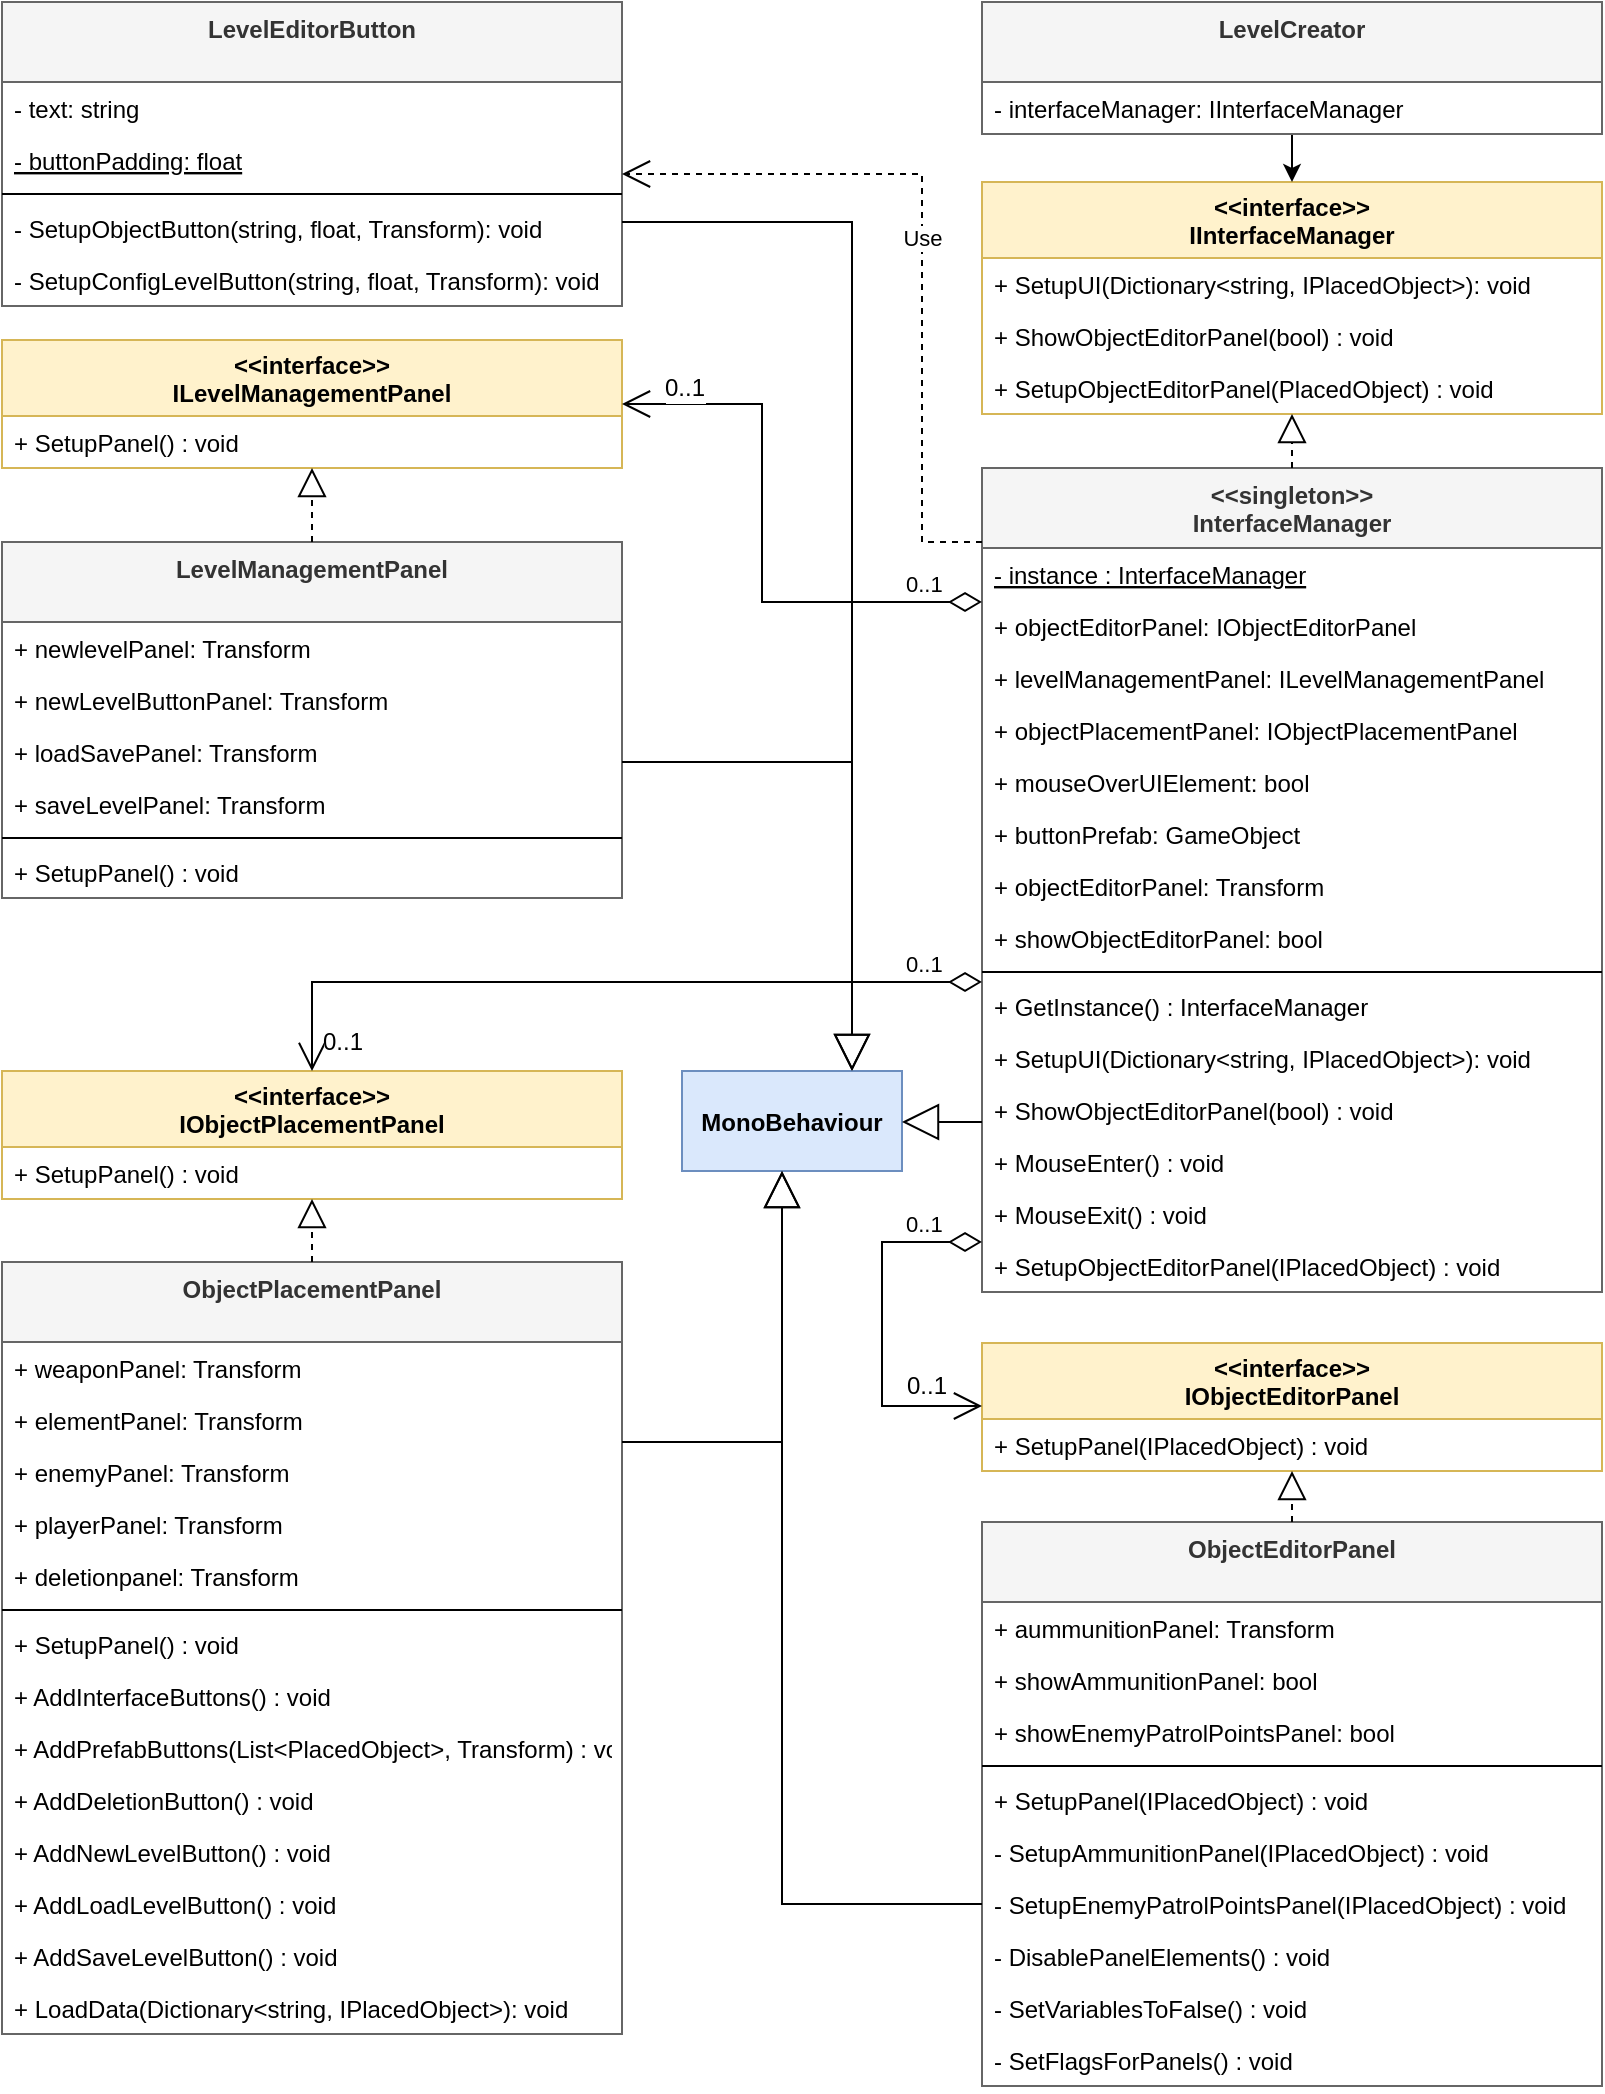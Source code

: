 <mxfile version="12.2.3" type="device" pages="1"><diagram id="2gwkaVZjPi_cPAHTDxOQ" name="Page-1"><mxGraphModel dx="4730" dy="1937" grid="1" gridSize="10" guides="1" tooltips="1" connect="1" arrows="1" fold="1" page="1" pageScale="1" pageWidth="827" pageHeight="1169" math="0" shadow="0"><root><mxCell id="0"/><mxCell id="1" parent="0"/><mxCell id="iu6-gGE0GDNMxL2MqxVM-4" value="&lt;&lt;singleton&gt;&gt;&#xA;InterfaceManager" style="swimlane;fontStyle=1;align=center;verticalAlign=top;childLayout=stackLayout;horizontal=1;startSize=40;horizontalStack=0;resizeParent=1;resizeParentMax=0;resizeLast=0;collapsible=1;marginBottom=0;fillColor=#f5f5f5;strokeColor=#666666;fontColor=#333333;" parent="1" vertex="1"><mxGeometry x="-2800" y="-927" width="310" height="412" as="geometry"/></mxCell><mxCell id="iu6-gGE0GDNMxL2MqxVM-5" value="- instance : InterfaceManager" style="text;align=left;verticalAlign=top;spacingLeft=4;spacingRight=4;overflow=hidden;rotatable=0;points=[[0,0.5],[1,0.5]];portConstraint=eastwest;fontStyle=4" parent="iu6-gGE0GDNMxL2MqxVM-4" vertex="1"><mxGeometry y="40" width="310" height="26" as="geometry"/></mxCell><mxCell id="iu6-gGE0GDNMxL2MqxVM-6" value="+ objectEditorPanel: IObjectEditorPanel" style="text;align=left;verticalAlign=top;spacingLeft=4;spacingRight=4;overflow=hidden;rotatable=0;points=[[0,0.5],[1,0.5]];portConstraint=eastwest;" parent="iu6-gGE0GDNMxL2MqxVM-4" vertex="1"><mxGeometry y="66" width="310" height="26" as="geometry"/></mxCell><mxCell id="iu6-gGE0GDNMxL2MqxVM-7" value="+ levelManagementPanel: ILevelManagementPanel" style="text;align=left;verticalAlign=top;spacingLeft=4;spacingRight=4;overflow=hidden;rotatable=0;points=[[0,0.5],[1,0.5]];portConstraint=eastwest;" parent="iu6-gGE0GDNMxL2MqxVM-4" vertex="1"><mxGeometry y="92" width="310" height="26" as="geometry"/></mxCell><mxCell id="iu6-gGE0GDNMxL2MqxVM-8" value="+ objectPlacementPanel: IObjectPlacementPanel" style="text;align=left;verticalAlign=top;spacingLeft=4;spacingRight=4;overflow=hidden;rotatable=0;points=[[0,0.5],[1,0.5]];portConstraint=eastwest;" parent="iu6-gGE0GDNMxL2MqxVM-4" vertex="1"><mxGeometry y="118" width="310" height="26" as="geometry"/></mxCell><mxCell id="iu6-gGE0GDNMxL2MqxVM-9" value="+ mouseOverUIElement: bool" style="text;align=left;verticalAlign=top;spacingLeft=4;spacingRight=4;overflow=hidden;rotatable=0;points=[[0,0.5],[1,0.5]];portConstraint=eastwest;" parent="iu6-gGE0GDNMxL2MqxVM-4" vertex="1"><mxGeometry y="144" width="310" height="26" as="geometry"/></mxCell><mxCell id="iu6-gGE0GDNMxL2MqxVM-10" value="+ buttonPrefab: GameObject" style="text;align=left;verticalAlign=top;spacingLeft=4;spacingRight=4;overflow=hidden;rotatable=0;points=[[0,0.5],[1,0.5]];portConstraint=eastwest;" parent="iu6-gGE0GDNMxL2MqxVM-4" vertex="1"><mxGeometry y="170" width="310" height="26" as="geometry"/></mxCell><mxCell id="iu6-gGE0GDNMxL2MqxVM-11" value="+ objectEditorPanel: Transform" style="text;align=left;verticalAlign=top;spacingLeft=4;spacingRight=4;overflow=hidden;rotatable=0;points=[[0,0.5],[1,0.5]];portConstraint=eastwest;" parent="iu6-gGE0GDNMxL2MqxVM-4" vertex="1"><mxGeometry y="196" width="310" height="26" as="geometry"/></mxCell><mxCell id="iu6-gGE0GDNMxL2MqxVM-12" value="+ showObjectEditorPanel: bool" style="text;align=left;verticalAlign=top;spacingLeft=4;spacingRight=4;overflow=hidden;rotatable=0;points=[[0,0.5],[1,0.5]];portConstraint=eastwest;" parent="iu6-gGE0GDNMxL2MqxVM-4" vertex="1"><mxGeometry y="222" width="310" height="26" as="geometry"/></mxCell><mxCell id="iu6-gGE0GDNMxL2MqxVM-13" value="" style="line;strokeWidth=1;fillColor=none;align=left;verticalAlign=middle;spacingTop=-1;spacingLeft=3;spacingRight=3;rotatable=0;labelPosition=right;points=[];portConstraint=eastwest;" parent="iu6-gGE0GDNMxL2MqxVM-4" vertex="1"><mxGeometry y="248" width="310" height="8" as="geometry"/></mxCell><mxCell id="iu6-gGE0GDNMxL2MqxVM-14" value="+ GetInstance() : InterfaceManager" style="text;align=left;verticalAlign=top;spacingLeft=4;spacingRight=4;overflow=hidden;rotatable=0;points=[[0,0.5],[1,0.5]];portConstraint=eastwest;" parent="iu6-gGE0GDNMxL2MqxVM-4" vertex="1"><mxGeometry y="256" width="310" height="26" as="geometry"/></mxCell><mxCell id="iu6-gGE0GDNMxL2MqxVM-15" value="+ SetupUI(Dictionary&lt;string, IPlacedObject&gt;): void" style="text;align=left;verticalAlign=top;spacingLeft=4;spacingRight=4;overflow=hidden;rotatable=0;points=[[0,0.5],[1,0.5]];portConstraint=eastwest;" parent="iu6-gGE0GDNMxL2MqxVM-4" vertex="1"><mxGeometry y="282" width="310" height="26" as="geometry"/></mxCell><mxCell id="iu6-gGE0GDNMxL2MqxVM-16" value="+ ShowObjectEditorPanel(bool) : void" style="text;align=left;verticalAlign=top;spacingLeft=4;spacingRight=4;overflow=hidden;rotatable=0;points=[[0,0.5],[1,0.5]];portConstraint=eastwest;" parent="iu6-gGE0GDNMxL2MqxVM-4" vertex="1"><mxGeometry y="308" width="310" height="26" as="geometry"/></mxCell><mxCell id="iu6-gGE0GDNMxL2MqxVM-17" value="+ MouseEnter() : void" style="text;align=left;verticalAlign=top;spacingLeft=4;spacingRight=4;overflow=hidden;rotatable=0;points=[[0,0.5],[1,0.5]];portConstraint=eastwest;" parent="iu6-gGE0GDNMxL2MqxVM-4" vertex="1"><mxGeometry y="334" width="310" height="26" as="geometry"/></mxCell><mxCell id="iu6-gGE0GDNMxL2MqxVM-18" value="+ MouseExit() : void" style="text;align=left;verticalAlign=top;spacingLeft=4;spacingRight=4;overflow=hidden;rotatable=0;points=[[0,0.5],[1,0.5]];portConstraint=eastwest;" parent="iu6-gGE0GDNMxL2MqxVM-4" vertex="1"><mxGeometry y="360" width="310" height="26" as="geometry"/></mxCell><mxCell id="iu6-gGE0GDNMxL2MqxVM-97" value="+ SetupObjectEditorPanel(IPlacedObject) : void" style="text;align=left;verticalAlign=top;spacingLeft=4;spacingRight=4;overflow=hidden;rotatable=0;points=[[0,0.5],[1,0.5]];portConstraint=eastwest;" parent="iu6-gGE0GDNMxL2MqxVM-4" vertex="1"><mxGeometry y="386" width="310" height="26" as="geometry"/></mxCell><mxCell id="iu6-gGE0GDNMxL2MqxVM-19" value="LevelEditorButton" style="swimlane;fontStyle=1;align=center;verticalAlign=top;childLayout=stackLayout;horizontal=1;startSize=40;horizontalStack=0;resizeParent=1;resizeParentMax=0;resizeLast=0;collapsible=1;marginBottom=0;fillColor=#f5f5f5;strokeColor=#666666;fontColor=#333333;" parent="1" vertex="1"><mxGeometry x="-3290" y="-1160" width="310" height="152" as="geometry"/></mxCell><mxCell id="iu6-gGE0GDNMxL2MqxVM-20" value="- text: string" style="text;align=left;verticalAlign=top;spacingLeft=4;spacingRight=4;overflow=hidden;rotatable=0;points=[[0,0.5],[1,0.5]];portConstraint=eastwest;" parent="iu6-gGE0GDNMxL2MqxVM-19" vertex="1"><mxGeometry y="40" width="310" height="26" as="geometry"/></mxCell><mxCell id="iu6-gGE0GDNMxL2MqxVM-21" value="- buttonPadding: float" style="text;align=left;verticalAlign=top;spacingLeft=4;spacingRight=4;overflow=hidden;rotatable=0;points=[[0,0.5],[1,0.5]];portConstraint=eastwest;fontStyle=4" parent="iu6-gGE0GDNMxL2MqxVM-19" vertex="1"><mxGeometry y="66" width="310" height="26" as="geometry"/></mxCell><mxCell id="iu6-gGE0GDNMxL2MqxVM-22" value="" style="line;strokeWidth=1;fillColor=none;align=left;verticalAlign=middle;spacingTop=-1;spacingLeft=3;spacingRight=3;rotatable=0;labelPosition=right;points=[];portConstraint=eastwest;" parent="iu6-gGE0GDNMxL2MqxVM-19" vertex="1"><mxGeometry y="92" width="310" height="8" as="geometry"/></mxCell><mxCell id="iu6-gGE0GDNMxL2MqxVM-23" value="- SetupObjectButton(string, float, Transform): void" style="text;align=left;verticalAlign=top;spacingLeft=4;spacingRight=4;overflow=hidden;rotatable=0;points=[[0,0.5],[1,0.5]];portConstraint=eastwest;fontStyle=0" parent="iu6-gGE0GDNMxL2MqxVM-19" vertex="1"><mxGeometry y="100" width="310" height="26" as="geometry"/></mxCell><mxCell id="iu6-gGE0GDNMxL2MqxVM-24" value="- SetupConfigLevelButton(string, float, Transform): void" style="text;align=left;verticalAlign=top;spacingLeft=4;spacingRight=4;overflow=hidden;rotatable=0;points=[[0,0.5],[1,0.5]];portConstraint=eastwest;fontStyle=0" parent="iu6-gGE0GDNMxL2MqxVM-19" vertex="1"><mxGeometry y="126" width="310" height="26" as="geometry"/></mxCell><mxCell id="iu6-gGE0GDNMxL2MqxVM-28" value="ObjectEditorPanel" style="swimlane;fontStyle=1;align=center;verticalAlign=top;childLayout=stackLayout;horizontal=1;startSize=40;horizontalStack=0;resizeParent=1;resizeParentMax=0;resizeLast=0;collapsible=1;marginBottom=0;fillColor=#f5f5f5;strokeColor=#666666;fontColor=#333333;" parent="1" vertex="1"><mxGeometry x="-2800" y="-400" width="310" height="282" as="geometry"/></mxCell><mxCell id="iu6-gGE0GDNMxL2MqxVM-29" value="+ aummunitionPanel: Transform" style="text;align=left;verticalAlign=top;spacingLeft=4;spacingRight=4;overflow=hidden;rotatable=0;points=[[0,0.5],[1,0.5]];portConstraint=eastwest;" parent="iu6-gGE0GDNMxL2MqxVM-28" vertex="1"><mxGeometry y="40" width="310" height="26" as="geometry"/></mxCell><mxCell id="iu6-gGE0GDNMxL2MqxVM-30" value="+ showAmmunitionPanel: bool" style="text;align=left;verticalAlign=top;spacingLeft=4;spacingRight=4;overflow=hidden;rotatable=0;points=[[0,0.5],[1,0.5]];portConstraint=eastwest;" parent="iu6-gGE0GDNMxL2MqxVM-28" vertex="1"><mxGeometry y="66" width="310" height="26" as="geometry"/></mxCell><mxCell id="iu6-gGE0GDNMxL2MqxVM-31" value="+ showEnemyPatrolPointsPanel: bool" style="text;align=left;verticalAlign=top;spacingLeft=4;spacingRight=4;overflow=hidden;rotatable=0;points=[[0,0.5],[1,0.5]];portConstraint=eastwest;" parent="iu6-gGE0GDNMxL2MqxVM-28" vertex="1"><mxGeometry y="92" width="310" height="26" as="geometry"/></mxCell><mxCell id="iu6-gGE0GDNMxL2MqxVM-32" value="" style="line;strokeWidth=1;fillColor=none;align=left;verticalAlign=middle;spacingTop=-1;spacingLeft=3;spacingRight=3;rotatable=0;labelPosition=right;points=[];portConstraint=eastwest;" parent="iu6-gGE0GDNMxL2MqxVM-28" vertex="1"><mxGeometry y="118" width="310" height="8" as="geometry"/></mxCell><mxCell id="iu6-gGE0GDNMxL2MqxVM-33" value="+ SetupPanel(IPlacedObject) : void" style="text;align=left;verticalAlign=top;spacingLeft=4;spacingRight=4;overflow=hidden;rotatable=0;points=[[0,0.5],[1,0.5]];portConstraint=eastwest;" parent="iu6-gGE0GDNMxL2MqxVM-28" vertex="1"><mxGeometry y="126" width="310" height="26" as="geometry"/></mxCell><mxCell id="iu6-gGE0GDNMxL2MqxVM-34" value="- SetupAmmunitionPanel(IPlacedObject) : void" style="text;align=left;verticalAlign=top;spacingLeft=4;spacingRight=4;overflow=hidden;rotatable=0;points=[[0,0.5],[1,0.5]];portConstraint=eastwest;" parent="iu6-gGE0GDNMxL2MqxVM-28" vertex="1"><mxGeometry y="152" width="310" height="26" as="geometry"/></mxCell><mxCell id="iu6-gGE0GDNMxL2MqxVM-35" value="- SetupEnemyPatrolPointsPanel(IPlacedObject) : void" style="text;align=left;verticalAlign=top;spacingLeft=4;spacingRight=4;overflow=hidden;rotatable=0;points=[[0,0.5],[1,0.5]];portConstraint=eastwest;" parent="iu6-gGE0GDNMxL2MqxVM-28" vertex="1"><mxGeometry y="178" width="310" height="26" as="geometry"/></mxCell><mxCell id="iu6-gGE0GDNMxL2MqxVM-36" value="- DisablePanelElements() : void" style="text;align=left;verticalAlign=top;spacingLeft=4;spacingRight=4;overflow=hidden;rotatable=0;points=[[0,0.5],[1,0.5]];portConstraint=eastwest;" parent="iu6-gGE0GDNMxL2MqxVM-28" vertex="1"><mxGeometry y="204" width="310" height="26" as="geometry"/></mxCell><mxCell id="iu6-gGE0GDNMxL2MqxVM-37" value="- SetVariablesToFalse() : void" style="text;align=left;verticalAlign=top;spacingLeft=4;spacingRight=4;overflow=hidden;rotatable=0;points=[[0,0.5],[1,0.5]];portConstraint=eastwest;" parent="iu6-gGE0GDNMxL2MqxVM-28" vertex="1"><mxGeometry y="230" width="310" height="26" as="geometry"/></mxCell><mxCell id="iu6-gGE0GDNMxL2MqxVM-38" value="- SetFlagsForPanels() : void" style="text;align=left;verticalAlign=top;spacingLeft=4;spacingRight=4;overflow=hidden;rotatable=0;points=[[0,0.5],[1,0.5]];portConstraint=eastwest;" parent="iu6-gGE0GDNMxL2MqxVM-28" vertex="1"><mxGeometry y="256" width="310" height="26" as="geometry"/></mxCell><mxCell id="iu6-gGE0GDNMxL2MqxVM-39" value="ObjectPlacementPanel" style="swimlane;fontStyle=1;align=center;verticalAlign=top;childLayout=stackLayout;horizontal=1;startSize=40;horizontalStack=0;resizeParent=1;resizeParentMax=0;resizeLast=0;collapsible=1;marginBottom=0;fillColor=#f5f5f5;strokeColor=#666666;fontColor=#333333;" parent="1" vertex="1"><mxGeometry x="-3290" y="-530" width="310" height="386" as="geometry"/></mxCell><mxCell id="iu6-gGE0GDNMxL2MqxVM-40" value="+ weaponPanel: Transform" style="text;align=left;verticalAlign=top;spacingLeft=4;spacingRight=4;overflow=hidden;rotatable=0;points=[[0,0.5],[1,0.5]];portConstraint=eastwest;" parent="iu6-gGE0GDNMxL2MqxVM-39" vertex="1"><mxGeometry y="40" width="310" height="26" as="geometry"/></mxCell><mxCell id="iu6-gGE0GDNMxL2MqxVM-41" value="+ elementPanel: Transform" style="text;align=left;verticalAlign=top;spacingLeft=4;spacingRight=4;overflow=hidden;rotatable=0;points=[[0,0.5],[1,0.5]];portConstraint=eastwest;" parent="iu6-gGE0GDNMxL2MqxVM-39" vertex="1"><mxGeometry y="66" width="310" height="26" as="geometry"/></mxCell><mxCell id="iu6-gGE0GDNMxL2MqxVM-42" value="+ enemyPanel: Transform" style="text;align=left;verticalAlign=top;spacingLeft=4;spacingRight=4;overflow=hidden;rotatable=0;points=[[0,0.5],[1,0.5]];portConstraint=eastwest;" parent="iu6-gGE0GDNMxL2MqxVM-39" vertex="1"><mxGeometry y="92" width="310" height="26" as="geometry"/></mxCell><mxCell id="iu6-gGE0GDNMxL2MqxVM-43" value="+ playerPanel: Transform" style="text;align=left;verticalAlign=top;spacingLeft=4;spacingRight=4;overflow=hidden;rotatable=0;points=[[0,0.5],[1,0.5]];portConstraint=eastwest;" parent="iu6-gGE0GDNMxL2MqxVM-39" vertex="1"><mxGeometry y="118" width="310" height="26" as="geometry"/></mxCell><mxCell id="iu6-gGE0GDNMxL2MqxVM-44" value="+ deletionpanel: Transform" style="text;align=left;verticalAlign=top;spacingLeft=4;spacingRight=4;overflow=hidden;rotatable=0;points=[[0,0.5],[1,0.5]];portConstraint=eastwest;" parent="iu6-gGE0GDNMxL2MqxVM-39" vertex="1"><mxGeometry y="144" width="310" height="26" as="geometry"/></mxCell><mxCell id="iu6-gGE0GDNMxL2MqxVM-45" value="" style="line;strokeWidth=1;fillColor=none;align=left;verticalAlign=middle;spacingTop=-1;spacingLeft=3;spacingRight=3;rotatable=0;labelPosition=right;points=[];portConstraint=eastwest;" parent="iu6-gGE0GDNMxL2MqxVM-39" vertex="1"><mxGeometry y="170" width="310" height="8" as="geometry"/></mxCell><mxCell id="iu6-gGE0GDNMxL2MqxVM-46" value="+ SetupPanel() : void" style="text;align=left;verticalAlign=top;spacingLeft=4;spacingRight=4;overflow=hidden;rotatable=0;points=[[0,0.5],[1,0.5]];portConstraint=eastwest;" parent="iu6-gGE0GDNMxL2MqxVM-39" vertex="1"><mxGeometry y="178" width="310" height="26" as="geometry"/></mxCell><mxCell id="iu6-gGE0GDNMxL2MqxVM-47" value="+ AddInterfaceButtons() : void" style="text;align=left;verticalAlign=top;spacingLeft=4;spacingRight=4;overflow=hidden;rotatable=0;points=[[0,0.5],[1,0.5]];portConstraint=eastwest;" parent="iu6-gGE0GDNMxL2MqxVM-39" vertex="1"><mxGeometry y="204" width="310" height="26" as="geometry"/></mxCell><mxCell id="iu6-gGE0GDNMxL2MqxVM-48" value="+ AddPrefabButtons(List&lt;PlacedObject&gt;, Transform) : void" style="text;align=left;verticalAlign=top;spacingLeft=4;spacingRight=4;overflow=hidden;rotatable=0;points=[[0,0.5],[1,0.5]];portConstraint=eastwest;" parent="iu6-gGE0GDNMxL2MqxVM-39" vertex="1"><mxGeometry y="230" width="310" height="26" as="geometry"/></mxCell><mxCell id="iu6-gGE0GDNMxL2MqxVM-49" value="+ AddDeletionButton() : void" style="text;align=left;verticalAlign=top;spacingLeft=4;spacingRight=4;overflow=hidden;rotatable=0;points=[[0,0.5],[1,0.5]];portConstraint=eastwest;" parent="iu6-gGE0GDNMxL2MqxVM-39" vertex="1"><mxGeometry y="256" width="310" height="26" as="geometry"/></mxCell><mxCell id="iu6-gGE0GDNMxL2MqxVM-50" value="+ AddNewLevelButton() : void" style="text;align=left;verticalAlign=top;spacingLeft=4;spacingRight=4;overflow=hidden;rotatable=0;points=[[0,0.5],[1,0.5]];portConstraint=eastwest;" parent="iu6-gGE0GDNMxL2MqxVM-39" vertex="1"><mxGeometry y="282" width="310" height="26" as="geometry"/></mxCell><mxCell id="iu6-gGE0GDNMxL2MqxVM-51" value="+ AddLoadLevelButton() : void" style="text;align=left;verticalAlign=top;spacingLeft=4;spacingRight=4;overflow=hidden;rotatable=0;points=[[0,0.5],[1,0.5]];portConstraint=eastwest;" parent="iu6-gGE0GDNMxL2MqxVM-39" vertex="1"><mxGeometry y="308" width="310" height="26" as="geometry"/></mxCell><mxCell id="iu6-gGE0GDNMxL2MqxVM-52" value="+ AddSaveLevelButton() : void" style="text;align=left;verticalAlign=top;spacingLeft=4;spacingRight=4;overflow=hidden;rotatable=0;points=[[0,0.5],[1,0.5]];portConstraint=eastwest;" parent="iu6-gGE0GDNMxL2MqxVM-39" vertex="1"><mxGeometry y="334" width="310" height="26" as="geometry"/></mxCell><mxCell id="iu6-gGE0GDNMxL2MqxVM-53" value="+ LoadData(Dictionary&lt;string, IPlacedObject&gt;): void" style="text;align=left;verticalAlign=top;spacingLeft=4;spacingRight=4;overflow=hidden;rotatable=0;points=[[0,0.5],[1,0.5]];portConstraint=eastwest;" parent="iu6-gGE0GDNMxL2MqxVM-39" vertex="1"><mxGeometry y="360" width="310" height="26" as="geometry"/></mxCell><mxCell id="iu6-gGE0GDNMxL2MqxVM-54" value="&#xA;&lt;&lt;interface&gt;&gt;&#xA;IObjectEditorPanel&#xA;" style="swimlane;fontStyle=1;childLayout=stackLayout;horizontal=1;startSize=38;fillColor=#fff2cc;horizontalStack=0;resizeParent=1;resizeParentMax=0;resizeLast=0;collapsible=1;marginBottom=0;labelBackgroundColor=none;strokeColor=#d6b656;" parent="1" vertex="1"><mxGeometry x="-2800" y="-489.5" width="310" height="64" as="geometry"/></mxCell><mxCell id="iu6-gGE0GDNMxL2MqxVM-57" value="+ SetupPanel(IPlacedObject) : void" style="text;align=left;verticalAlign=top;spacingLeft=4;spacingRight=4;overflow=hidden;rotatable=0;points=[[0,0.5],[1,0.5]];portConstraint=eastwest;" parent="iu6-gGE0GDNMxL2MqxVM-54" vertex="1"><mxGeometry y="38" width="310" height="26" as="geometry"/></mxCell><mxCell id="iu6-gGE0GDNMxL2MqxVM-58" value="" style="endArrow=block;dashed=1;endFill=0;endSize=12;html=1;rounded=0;edgeStyle=orthogonalEdgeStyle;" parent="1" source="iu6-gGE0GDNMxL2MqxVM-28" target="iu6-gGE0GDNMxL2MqxVM-54" edge="1"><mxGeometry width="160" relative="1" as="geometry"><mxPoint x="-3112.5" y="-725" as="sourcePoint"/><mxPoint x="-3082.5" y="-804" as="targetPoint"/><Array as="points"/></mxGeometry></mxCell><mxCell id="iu6-gGE0GDNMxL2MqxVM-59" value="&#xA;&lt;&lt;interface&gt;&gt;&#xA;IObjectPlacementPanel&#xA;" style="swimlane;fontStyle=1;childLayout=stackLayout;horizontal=1;startSize=38;fillColor=#fff2cc;horizontalStack=0;resizeParent=1;resizeParentMax=0;resizeLast=0;collapsible=1;marginBottom=0;labelBackgroundColor=none;strokeColor=#d6b656;" parent="1" vertex="1"><mxGeometry x="-3290" y="-625.5" width="310" height="64" as="geometry"/></mxCell><mxCell id="iu6-gGE0GDNMxL2MqxVM-60" value="+ SetupPanel() : void" style="text;align=left;verticalAlign=top;spacingLeft=4;spacingRight=4;overflow=hidden;rotatable=0;points=[[0,0.5],[1,0.5]];portConstraint=eastwest;" parent="iu6-gGE0GDNMxL2MqxVM-59" vertex="1"><mxGeometry y="38" width="310" height="26" as="geometry"/></mxCell><mxCell id="iu6-gGE0GDNMxL2MqxVM-61" value="" style="endArrow=block;dashed=1;endFill=0;endSize=12;html=1;rounded=0;edgeStyle=orthogonalEdgeStyle;" parent="1" source="iu6-gGE0GDNMxL2MqxVM-39" target="iu6-gGE0GDNMxL2MqxVM-59" edge="1"><mxGeometry width="160" relative="1" as="geometry"><mxPoint x="-2955.5" y="-465.5" as="sourcePoint"/><mxPoint x="-2955.5" y="-534.5" as="targetPoint"/><Array as="points"><mxPoint x="-3140" y="-590"/><mxPoint x="-3140" y="-590"/></Array></mxGeometry></mxCell><mxCell id="iu6-gGE0GDNMxL2MqxVM-62" value="LevelManagementPanel" style="swimlane;fontStyle=1;align=center;verticalAlign=top;childLayout=stackLayout;horizontal=1;startSize=40;horizontalStack=0;resizeParent=1;resizeParentMax=0;resizeLast=0;collapsible=1;marginBottom=0;fillColor=#f5f5f5;strokeColor=#666666;fontColor=#333333;" parent="1" vertex="1"><mxGeometry x="-3290" y="-890" width="310" height="178" as="geometry"/></mxCell><mxCell id="iu6-gGE0GDNMxL2MqxVM-63" value="+ newlevelPanel: Transform" style="text;align=left;verticalAlign=top;spacingLeft=4;spacingRight=4;overflow=hidden;rotatable=0;points=[[0,0.5],[1,0.5]];portConstraint=eastwest;" parent="iu6-gGE0GDNMxL2MqxVM-62" vertex="1"><mxGeometry y="40" width="310" height="26" as="geometry"/></mxCell><mxCell id="iu6-gGE0GDNMxL2MqxVM-64" value="+ newLevelButtonPanel: Transform" style="text;align=left;verticalAlign=top;spacingLeft=4;spacingRight=4;overflow=hidden;rotatable=0;points=[[0,0.5],[1,0.5]];portConstraint=eastwest;" parent="iu6-gGE0GDNMxL2MqxVM-62" vertex="1"><mxGeometry y="66" width="310" height="26" as="geometry"/></mxCell><mxCell id="iu6-gGE0GDNMxL2MqxVM-65" value="+ loadSavePanel: Transform" style="text;align=left;verticalAlign=top;spacingLeft=4;spacingRight=4;overflow=hidden;rotatable=0;points=[[0,0.5],[1,0.5]];portConstraint=eastwest;" parent="iu6-gGE0GDNMxL2MqxVM-62" vertex="1"><mxGeometry y="92" width="310" height="26" as="geometry"/></mxCell><mxCell id="iu6-gGE0GDNMxL2MqxVM-66" value="+ saveLevelPanel: Transform" style="text;align=left;verticalAlign=top;spacingLeft=4;spacingRight=4;overflow=hidden;rotatable=0;points=[[0,0.5],[1,0.5]];portConstraint=eastwest;" parent="iu6-gGE0GDNMxL2MqxVM-62" vertex="1"><mxGeometry y="118" width="310" height="26" as="geometry"/></mxCell><mxCell id="iu6-gGE0GDNMxL2MqxVM-67" value="" style="line;strokeWidth=1;align=left;verticalAlign=middle;spacingTop=-1;spacingLeft=3;spacingRight=3;rotatable=0;labelPosition=right;points=[];portConstraint=eastwest;" parent="iu6-gGE0GDNMxL2MqxVM-62" vertex="1"><mxGeometry y="144" width="310" height="8" as="geometry"/></mxCell><mxCell id="iu6-gGE0GDNMxL2MqxVM-68" value="+ SetupPanel() : void" style="text;align=left;verticalAlign=top;spacingLeft=4;spacingRight=4;overflow=hidden;rotatable=0;points=[[0,0.5],[1,0.5]];portConstraint=eastwest;" parent="iu6-gGE0GDNMxL2MqxVM-62" vertex="1"><mxGeometry y="152" width="310" height="26" as="geometry"/></mxCell><mxCell id="iu6-gGE0GDNMxL2MqxVM-69" value="&#xA;&lt;&lt;interface&gt;&gt;&#xA;ILevelManagementPanel&#xA;" style="swimlane;fontStyle=1;childLayout=stackLayout;horizontal=1;startSize=38;fillColor=#fff2cc;horizontalStack=0;resizeParent=1;resizeParentMax=0;resizeLast=0;collapsible=1;marginBottom=0;labelBackgroundColor=none;strokeColor=#d6b656;" parent="1" vertex="1"><mxGeometry x="-3290" y="-991" width="310" height="64" as="geometry"/></mxCell><mxCell id="iu6-gGE0GDNMxL2MqxVM-70" value="+ SetupPanel() : void" style="text;align=left;verticalAlign=top;spacingLeft=4;spacingRight=4;overflow=hidden;rotatable=0;points=[[0,0.5],[1,0.5]];portConstraint=eastwest;" parent="iu6-gGE0GDNMxL2MqxVM-69" vertex="1"><mxGeometry y="38" width="310" height="26" as="geometry"/></mxCell><mxCell id="iu6-gGE0GDNMxL2MqxVM-71" value="" style="endArrow=block;dashed=1;endFill=0;endSize=12;html=1;rounded=0;edgeStyle=orthogonalEdgeStyle;" parent="1" source="iu6-gGE0GDNMxL2MqxVM-62" target="iu6-gGE0GDNMxL2MqxVM-69" edge="1"><mxGeometry width="160" relative="1" as="geometry"><mxPoint x="-2685.5" y="-354.5" as="sourcePoint"/><mxPoint x="-2685.5" y="-404" as="targetPoint"/><Array as="points"/></mxGeometry></mxCell><mxCell id="iu6-gGE0GDNMxL2MqxVM-72" value="&#xA;&lt;&lt;interface&gt;&gt;&#xA;IInterfaceManager&#xA;" style="swimlane;fontStyle=1;childLayout=stackLayout;horizontal=1;startSize=38;fillColor=#fff2cc;horizontalStack=0;resizeParent=1;resizeParentMax=0;resizeLast=0;collapsible=1;marginBottom=0;labelBackgroundColor=none;strokeColor=#d6b656;" parent="1" vertex="1"><mxGeometry x="-2800" y="-1070" width="310" height="116" as="geometry"/></mxCell><mxCell id="iu6-gGE0GDNMxL2MqxVM-73" value="+ SetupUI(Dictionary&lt;string, IPlacedObject&gt;): void" style="text;align=left;verticalAlign=top;spacingLeft=4;spacingRight=4;overflow=hidden;rotatable=0;points=[[0,0.5],[1,0.5]];portConstraint=eastwest;" parent="iu6-gGE0GDNMxL2MqxVM-72" vertex="1"><mxGeometry y="38" width="310" height="26" as="geometry"/></mxCell><mxCell id="iu6-gGE0GDNMxL2MqxVM-74" value="+ ShowObjectEditorPanel(bool) : void" style="text;align=left;verticalAlign=top;spacingLeft=4;spacingRight=4;overflow=hidden;rotatable=0;points=[[0,0.5],[1,0.5]];portConstraint=eastwest;" parent="iu6-gGE0GDNMxL2MqxVM-72" vertex="1"><mxGeometry y="64" width="310" height="26" as="geometry"/></mxCell><mxCell id="iu6-gGE0GDNMxL2MqxVM-98" value="+ SetupObjectEditorPanel(PlacedObject) : void" style="text;align=left;verticalAlign=top;spacingLeft=4;spacingRight=4;overflow=hidden;rotatable=0;points=[[0,0.5],[1,0.5]];portConstraint=eastwest;" parent="iu6-gGE0GDNMxL2MqxVM-72" vertex="1"><mxGeometry y="90" width="310" height="26" as="geometry"/></mxCell><mxCell id="iu6-gGE0GDNMxL2MqxVM-75" value="" style="endArrow=block;dashed=1;endFill=0;endSize=12;html=1;rounded=0;edgeStyle=orthogonalEdgeStyle;" parent="1" source="iu6-gGE0GDNMxL2MqxVM-4" target="iu6-gGE0GDNMxL2MqxVM-72" edge="1"><mxGeometry width="160" relative="1" as="geometry"><mxPoint x="-2675" y="-959.5" as="sourcePoint"/><mxPoint x="-2675" y="-1028.5" as="targetPoint"/><Array as="points"/></mxGeometry></mxCell><mxCell id="iu6-gGE0GDNMxL2MqxVM-76" value="" style="endArrow=block;endSize=16;endFill=0;edgeStyle=orthogonalEdgeStyle;rounded=0;labelBackgroundColor=none;html=1;" parent="1" source="iu6-gGE0GDNMxL2MqxVM-19" target="iu6-gGE0GDNMxL2MqxVM-78" edge="1"><mxGeometry width="160" relative="1" as="geometry"><mxPoint x="-3234" y="-1060" as="sourcePoint"/><mxPoint x="-2403.429" y="-1119" as="targetPoint"/><Array as="points"><mxPoint x="-2865" y="-1050"/></Array></mxGeometry></mxCell><mxCell id="iu6-gGE0GDNMxL2MqxVM-77" value="Use" style="endArrow=open;endSize=12;dashed=1;html=1;rounded=0;edgeStyle=orthogonalEdgeStyle;" parent="1" source="iu6-gGE0GDNMxL2MqxVM-4" target="iu6-gGE0GDNMxL2MqxVM-19" edge="1"><mxGeometry width="160" relative="1" as="geometry"><mxPoint x="-2951.429" y="-1574.643" as="sourcePoint"/><mxPoint x="-3021.429" y="-1256.071" as="targetPoint"/><Array as="points"><mxPoint x="-2830" y="-890"/><mxPoint x="-2830" y="-1074"/></Array></mxGeometry></mxCell><mxCell id="iu6-gGE0GDNMxL2MqxVM-78" value="MonoBehaviour" style="fillColor=#dae8fc;strokeColor=#6c8ebf;fontStyle=1" parent="1" vertex="1"><mxGeometry x="-2950" y="-625.5" width="110" height="50" as="geometry"/></mxCell><mxCell id="iu6-gGE0GDNMxL2MqxVM-79" value="" style="endArrow=block;endSize=16;endFill=0;edgeStyle=orthogonalEdgeStyle;rounded=0;labelBackgroundColor=none;html=1;" parent="1" source="iu6-gGE0GDNMxL2MqxVM-4" target="iu6-gGE0GDNMxL2MqxVM-78" edge="1"><mxGeometry width="160" relative="1" as="geometry"><mxPoint x="-3562.5" y="-946.714" as="sourcePoint"/><mxPoint x="-3547.643" y="-26.0" as="targetPoint"/><Array as="points"><mxPoint x="-2820" y="-600"/><mxPoint x="-2820" y="-600"/></Array></mxGeometry></mxCell><mxCell id="iu6-gGE0GDNMxL2MqxVM-80" value="" style="endArrow=block;endSize=16;endFill=0;edgeStyle=orthogonalEdgeStyle;rounded=0;labelBackgroundColor=none;html=1;" parent="1" source="iu6-gGE0GDNMxL2MqxVM-62" target="iu6-gGE0GDNMxL2MqxVM-78" edge="1"><mxGeometry width="160" relative="1" as="geometry"><mxPoint x="-2512" y="-743" as="sourcePoint"/><mxPoint x="-3281.429" y="-479" as="targetPoint"/><Array as="points"><mxPoint x="-2865" y="-780"/></Array></mxGeometry></mxCell><mxCell id="iu6-gGE0GDNMxL2MqxVM-81" value="" style="endArrow=block;endSize=16;endFill=0;edgeStyle=orthogonalEdgeStyle;rounded=0;labelBackgroundColor=none;html=1;" parent="1" source="iu6-gGE0GDNMxL2MqxVM-39" target="iu6-gGE0GDNMxL2MqxVM-78" edge="1"><mxGeometry width="160" relative="1" as="geometry"><mxPoint x="-2659.353" y="-167.0" as="sourcePoint"/><mxPoint x="-3281.706" y="-479" as="targetPoint"/><Array as="points"><mxPoint x="-2900" y="-440"/></Array></mxGeometry></mxCell><mxCell id="iu6-gGE0GDNMxL2MqxVM-82" value="" style="endArrow=block;endSize=16;endFill=0;edgeStyle=orthogonalEdgeStyle;rounded=0;labelBackgroundColor=none;html=1;" parent="1" source="iu6-gGE0GDNMxL2MqxVM-28" target="iu6-gGE0GDNMxL2MqxVM-78" edge="1"><mxGeometry width="160" relative="1" as="geometry"><mxPoint x="-3035.824" y="-1161" as="sourcePoint"/><mxPoint x="-3277" y="-529" as="targetPoint"/><Array as="points"><mxPoint x="-2900" y="-209"/></Array></mxGeometry></mxCell><mxCell id="iu6-gGE0GDNMxL2MqxVM-96" style="edgeStyle=orthogonalEdgeStyle;rounded=0;orthogonalLoop=1;jettySize=auto;html=1;" parent="1" source="iu6-gGE0GDNMxL2MqxVM-84" target="iu6-gGE0GDNMxL2MqxVM-72" edge="1"><mxGeometry relative="1" as="geometry"/></mxCell><mxCell id="iu6-gGE0GDNMxL2MqxVM-84" value="LevelCreator" style="swimlane;fontStyle=1;align=center;verticalAlign=top;childLayout=stackLayout;horizontal=1;startSize=40;horizontalStack=0;resizeParent=1;resizeParentMax=0;resizeLast=0;collapsible=1;marginBottom=0;fillColor=#f5f5f5;strokeColor=#666666;fontColor=#333333;" parent="1" vertex="1"><mxGeometry x="-2800" y="-1160" width="310" height="66" as="geometry"/></mxCell><mxCell id="iu6-gGE0GDNMxL2MqxVM-91" value="- interfaceManager: IInterfaceManager" style="text;align=left;verticalAlign=top;spacingLeft=4;spacingRight=4;overflow=hidden;rotatable=0;points=[[0,0.5],[1,0.5]];portConstraint=eastwest;" parent="iu6-gGE0GDNMxL2MqxVM-84" vertex="1"><mxGeometry y="40" width="310" height="26" as="geometry"/></mxCell><mxCell id="YNh529-q1V-kELAuWBz_-7" value="0..1" style="endArrow=open;html=1;endSize=12;startArrow=diamondThin;startSize=14;startFill=0;edgeStyle=orthogonalEdgeStyle;align=left;verticalAlign=bottom;rounded=0;" edge="1" parent="1" source="iu6-gGE0GDNMxL2MqxVM-4" target="iu6-gGE0GDNMxL2MqxVM-69"><mxGeometry x="-0.713" relative="1" as="geometry"><mxPoint x="-2920" y="-1140" as="sourcePoint"/><mxPoint x="-2830" y="-1110" as="targetPoint"/><Array as="points"><mxPoint x="-2910" y="-860"/><mxPoint x="-2910" y="-959"/></Array><mxPoint as="offset"/></mxGeometry></mxCell><mxCell id="YNh529-q1V-kELAuWBz_-8" value="0..1" style="text;html=1;resizable=0;points=[];align=center;verticalAlign=middle;labelBackgroundColor=#ffffff;" vertex="1" connectable="0" parent="YNh529-q1V-kELAuWBz_-7"><mxGeometry x="0.858" y="2" relative="1" as="geometry"><mxPoint x="10.5" y="-10" as="offset"/></mxGeometry></mxCell><mxCell id="YNh529-q1V-kELAuWBz_-9" value="0..1" style="endArrow=open;html=1;endSize=12;startArrow=diamondThin;startSize=14;startFill=0;edgeStyle=orthogonalEdgeStyle;align=left;verticalAlign=bottom;rounded=0;" edge="1" parent="1" source="iu6-gGE0GDNMxL2MqxVM-4" target="iu6-gGE0GDNMxL2MqxVM-59"><mxGeometry x="-0.789" relative="1" as="geometry"><mxPoint x="-2790" y="-800.762" as="sourcePoint"/><mxPoint x="-2970" y="-899.81" as="targetPoint"/><Array as="points"><mxPoint x="-3135" y="-670"/></Array><mxPoint as="offset"/></mxGeometry></mxCell><mxCell id="YNh529-q1V-kELAuWBz_-10" value="0..1" style="text;html=1;resizable=0;points=[];align=center;verticalAlign=middle;labelBackgroundColor=#ffffff;" vertex="1" connectable="0" parent="YNh529-q1V-kELAuWBz_-9"><mxGeometry x="0.858" y="2" relative="1" as="geometry"><mxPoint x="13" y="12.5" as="offset"/></mxGeometry></mxCell><mxCell id="YNh529-q1V-kELAuWBz_-11" value="0..1" style="endArrow=open;html=1;endSize=12;startArrow=diamondThin;startSize=14;startFill=0;edgeStyle=orthogonalEdgeStyle;align=left;verticalAlign=bottom;rounded=0;" edge="1" parent="1"><mxGeometry x="-0.56" relative="1" as="geometry"><mxPoint x="-2800" y="-540" as="sourcePoint"/><mxPoint x="-2800" y="-458" as="targetPoint"/><Array as="points"><mxPoint x="-2850" y="-540"/><mxPoint x="-2850" y="-458"/></Array><mxPoint as="offset"/></mxGeometry></mxCell><mxCell id="YNh529-q1V-kELAuWBz_-12" value="0..1" style="text;html=1;resizable=0;points=[];align=center;verticalAlign=middle;labelBackgroundColor=#ffffff;" vertex="1" connectable="0" parent="YNh529-q1V-kELAuWBz_-11"><mxGeometry x="0.858" y="2" relative="1" as="geometry"><mxPoint x="-15" y="-8" as="offset"/></mxGeometry></mxCell></root></mxGraphModel></diagram></mxfile>